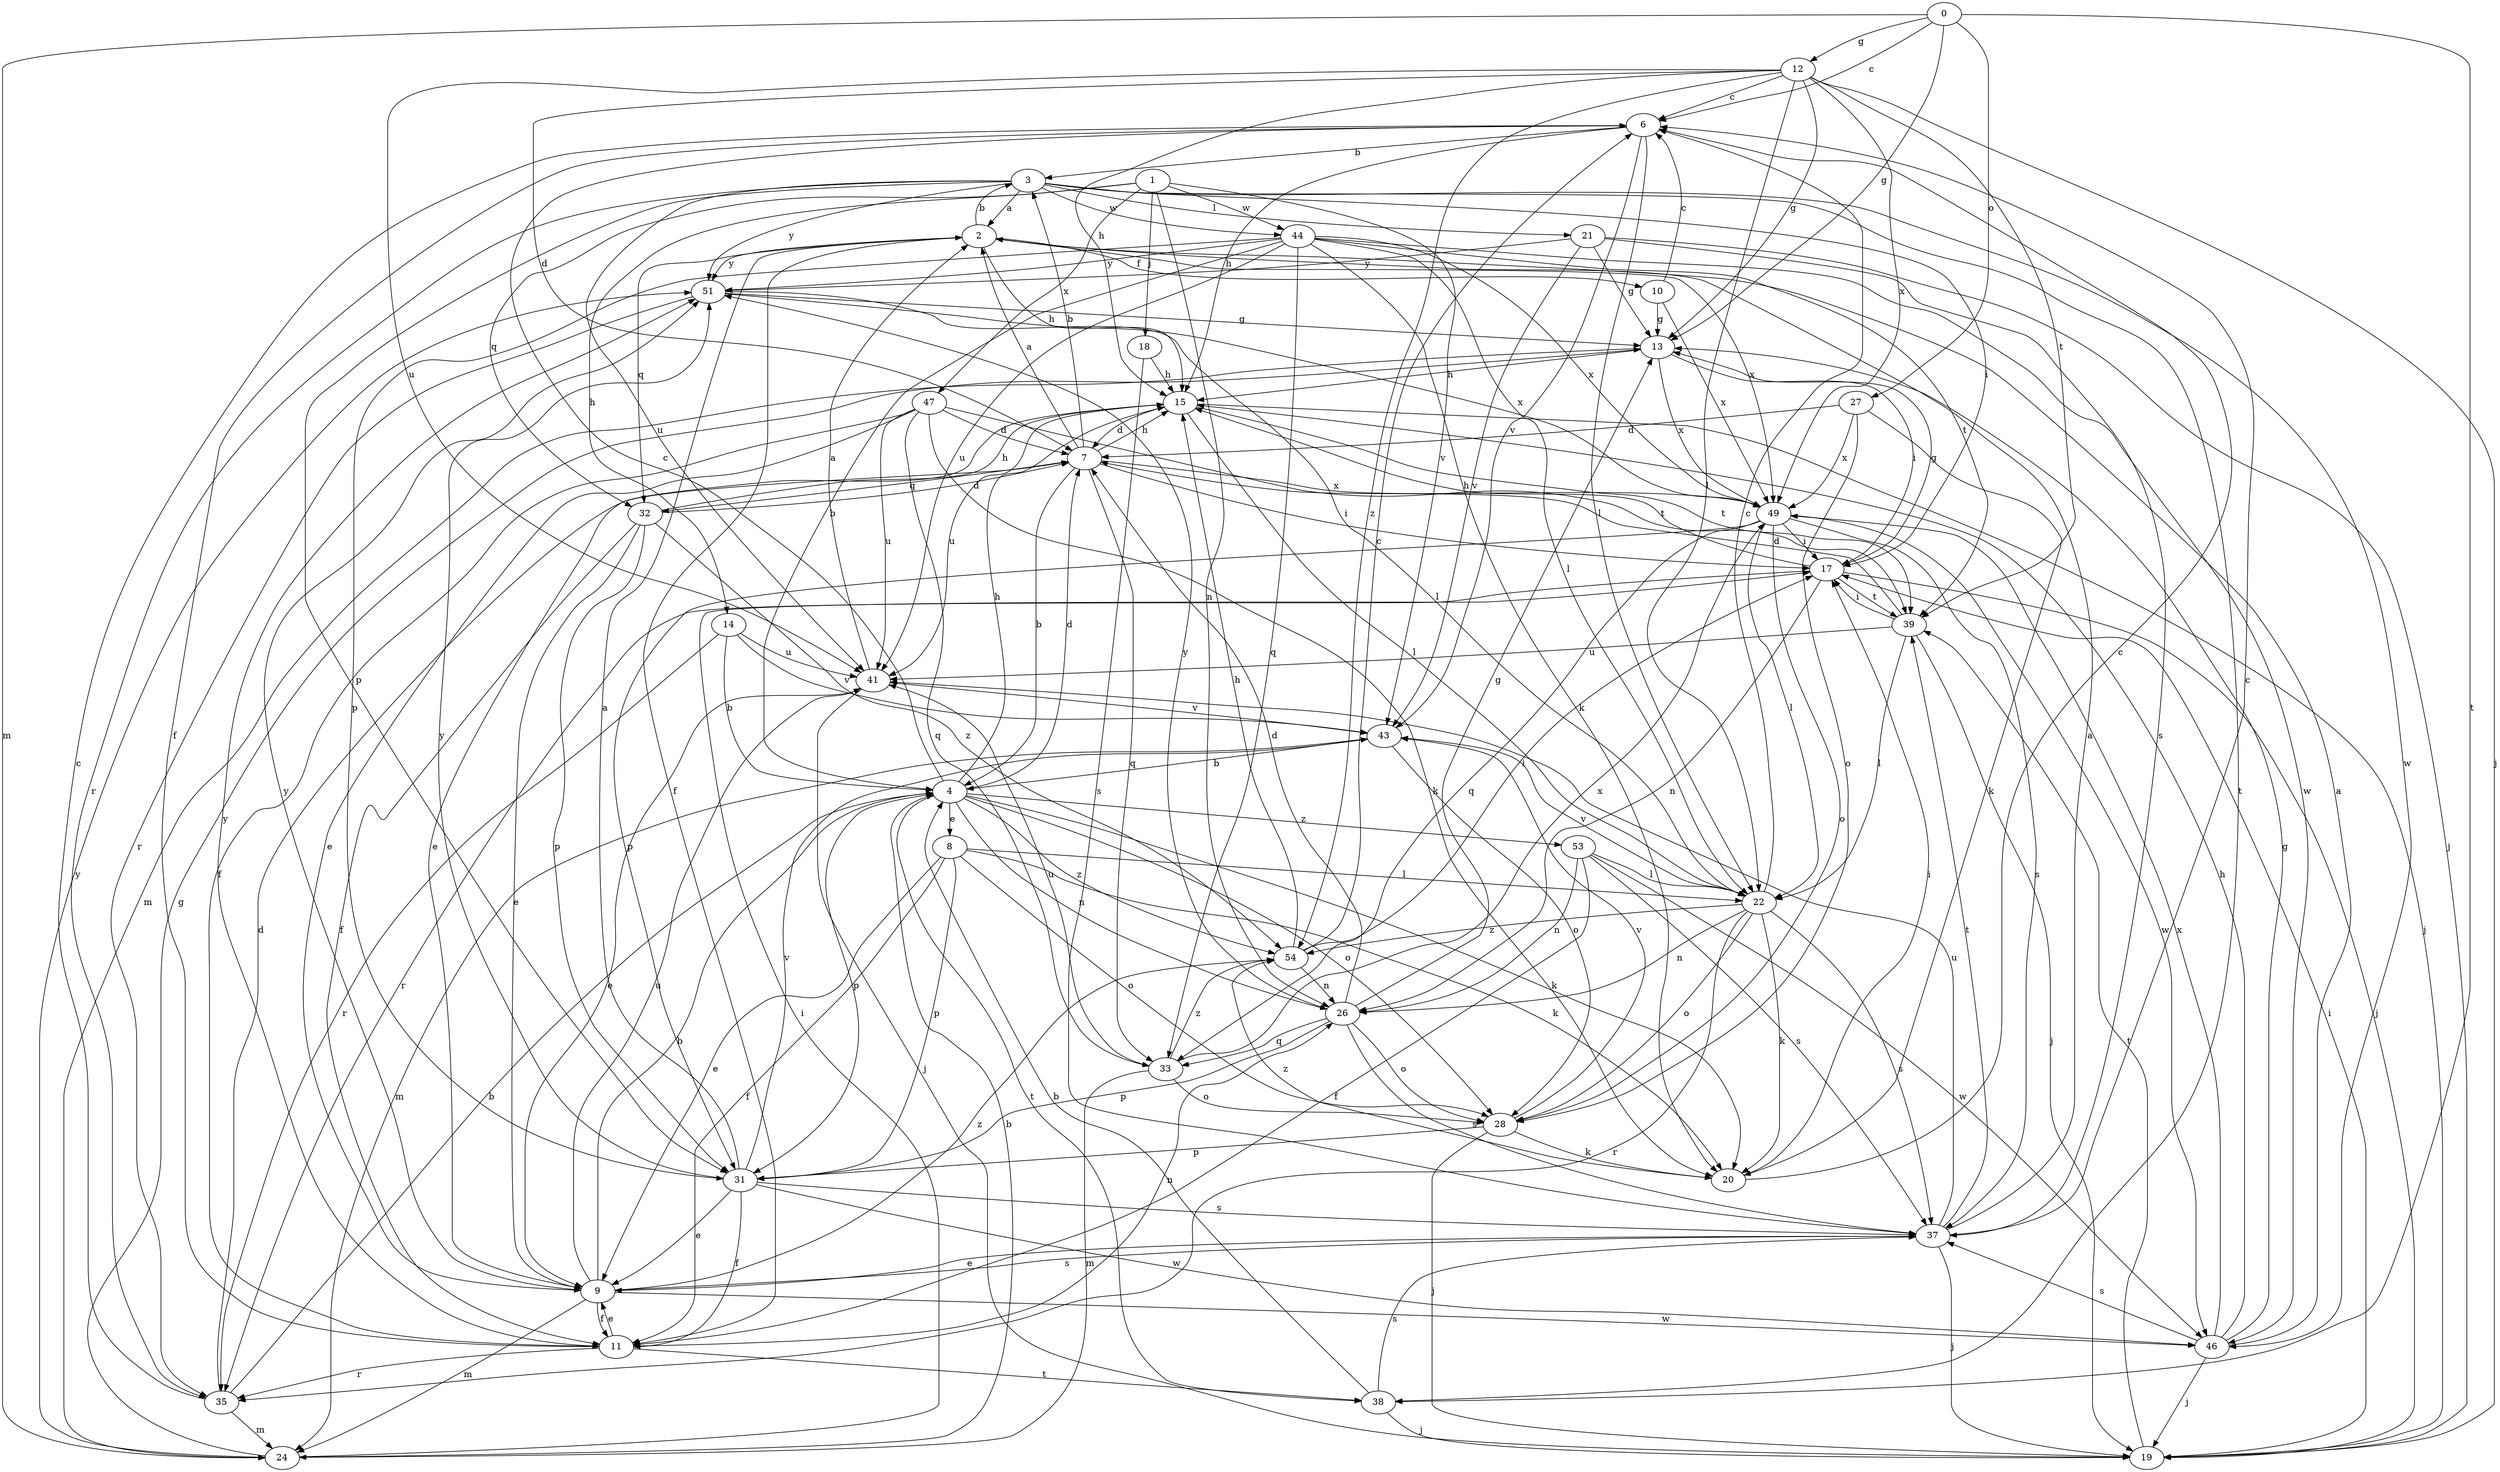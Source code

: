 strict digraph  {
0;
1;
2;
3;
4;
6;
7;
8;
9;
10;
11;
12;
13;
14;
15;
17;
18;
19;
20;
21;
22;
24;
26;
27;
28;
31;
32;
33;
35;
37;
38;
39;
41;
43;
44;
46;
47;
49;
51;
53;
54;
0 -> 6  [label=c];
0 -> 12  [label=g];
0 -> 13  [label=g];
0 -> 24  [label=m];
0 -> 27  [label=o];
0 -> 38  [label=t];
1 -> 14  [label=h];
1 -> 18  [label=j];
1 -> 26  [label=n];
1 -> 32  [label=q];
1 -> 43  [label=v];
1 -> 44  [label=w];
1 -> 47  [label=x];
2 -> 3  [label=b];
2 -> 10  [label=f];
2 -> 11  [label=f];
2 -> 15  [label=h];
2 -> 32  [label=q];
2 -> 49  [label=x];
2 -> 51  [label=y];
3 -> 2  [label=a];
3 -> 17  [label=i];
3 -> 21  [label=l];
3 -> 31  [label=p];
3 -> 35  [label=r];
3 -> 38  [label=t];
3 -> 41  [label=u];
3 -> 44  [label=w];
3 -> 46  [label=w];
3 -> 51  [label=y];
4 -> 6  [label=c];
4 -> 7  [label=d];
4 -> 8  [label=e];
4 -> 15  [label=h];
4 -> 20  [label=k];
4 -> 26  [label=n];
4 -> 28  [label=o];
4 -> 31  [label=p];
4 -> 38  [label=t];
4 -> 53  [label=z];
4 -> 54  [label=z];
6 -> 3  [label=b];
6 -> 11  [label=f];
6 -> 15  [label=h];
6 -> 22  [label=l];
6 -> 43  [label=v];
7 -> 2  [label=a];
7 -> 3  [label=b];
7 -> 4  [label=b];
7 -> 15  [label=h];
7 -> 17  [label=i];
7 -> 32  [label=q];
7 -> 33  [label=q];
7 -> 49  [label=x];
8 -> 9  [label=e];
8 -> 11  [label=f];
8 -> 20  [label=k];
8 -> 22  [label=l];
8 -> 28  [label=o];
8 -> 31  [label=p];
9 -> 4  [label=b];
9 -> 11  [label=f];
9 -> 24  [label=m];
9 -> 37  [label=s];
9 -> 41  [label=u];
9 -> 46  [label=w];
9 -> 51  [label=y];
9 -> 54  [label=z];
10 -> 6  [label=c];
10 -> 13  [label=g];
10 -> 49  [label=x];
11 -> 9  [label=e];
11 -> 26  [label=n];
11 -> 35  [label=r];
11 -> 38  [label=t];
11 -> 51  [label=y];
12 -> 6  [label=c];
12 -> 7  [label=d];
12 -> 13  [label=g];
12 -> 15  [label=h];
12 -> 19  [label=j];
12 -> 22  [label=l];
12 -> 39  [label=t];
12 -> 41  [label=u];
12 -> 49  [label=x];
12 -> 54  [label=z];
13 -> 15  [label=h];
13 -> 17  [label=i];
13 -> 24  [label=m];
13 -> 49  [label=x];
14 -> 4  [label=b];
14 -> 35  [label=r];
14 -> 41  [label=u];
14 -> 43  [label=v];
15 -> 7  [label=d];
15 -> 9  [label=e];
15 -> 19  [label=j];
15 -> 22  [label=l];
15 -> 39  [label=t];
15 -> 41  [label=u];
17 -> 13  [label=g];
17 -> 15  [label=h];
17 -> 19  [label=j];
17 -> 26  [label=n];
17 -> 35  [label=r];
17 -> 39  [label=t];
18 -> 15  [label=h];
18 -> 37  [label=s];
19 -> 17  [label=i];
19 -> 39  [label=t];
20 -> 6  [label=c];
20 -> 17  [label=i];
20 -> 54  [label=z];
21 -> 13  [label=g];
21 -> 19  [label=j];
21 -> 37  [label=s];
21 -> 43  [label=v];
21 -> 51  [label=y];
22 -> 6  [label=c];
22 -> 20  [label=k];
22 -> 26  [label=n];
22 -> 28  [label=o];
22 -> 35  [label=r];
22 -> 37  [label=s];
22 -> 43  [label=v];
22 -> 54  [label=z];
24 -> 4  [label=b];
24 -> 13  [label=g];
24 -> 17  [label=i];
24 -> 51  [label=y];
26 -> 7  [label=d];
26 -> 13  [label=g];
26 -> 28  [label=o];
26 -> 31  [label=p];
26 -> 33  [label=q];
26 -> 37  [label=s];
26 -> 51  [label=y];
27 -> 7  [label=d];
27 -> 20  [label=k];
27 -> 28  [label=o];
27 -> 49  [label=x];
28 -> 19  [label=j];
28 -> 20  [label=k];
28 -> 31  [label=p];
28 -> 43  [label=v];
31 -> 2  [label=a];
31 -> 9  [label=e];
31 -> 11  [label=f];
31 -> 37  [label=s];
31 -> 43  [label=v];
31 -> 46  [label=w];
31 -> 51  [label=y];
32 -> 7  [label=d];
32 -> 9  [label=e];
32 -> 11  [label=f];
32 -> 15  [label=h];
32 -> 31  [label=p];
32 -> 54  [label=z];
33 -> 24  [label=m];
33 -> 28  [label=o];
33 -> 41  [label=u];
33 -> 49  [label=x];
33 -> 54  [label=z];
35 -> 4  [label=b];
35 -> 6  [label=c];
35 -> 7  [label=d];
35 -> 24  [label=m];
37 -> 2  [label=a];
37 -> 6  [label=c];
37 -> 9  [label=e];
37 -> 19  [label=j];
37 -> 39  [label=t];
37 -> 41  [label=u];
38 -> 4  [label=b];
38 -> 19  [label=j];
38 -> 37  [label=s];
39 -> 7  [label=d];
39 -> 17  [label=i];
39 -> 19  [label=j];
39 -> 22  [label=l];
39 -> 41  [label=u];
41 -> 2  [label=a];
41 -> 9  [label=e];
41 -> 19  [label=j];
41 -> 43  [label=v];
43 -> 4  [label=b];
43 -> 24  [label=m];
43 -> 28  [label=o];
44 -> 4  [label=b];
44 -> 20  [label=k];
44 -> 22  [label=l];
44 -> 31  [label=p];
44 -> 33  [label=q];
44 -> 39  [label=t];
44 -> 41  [label=u];
44 -> 46  [label=w];
44 -> 49  [label=x];
44 -> 51  [label=y];
46 -> 2  [label=a];
46 -> 13  [label=g];
46 -> 15  [label=h];
46 -> 19  [label=j];
46 -> 37  [label=s];
46 -> 49  [label=x];
47 -> 7  [label=d];
47 -> 9  [label=e];
47 -> 11  [label=f];
47 -> 20  [label=k];
47 -> 33  [label=q];
47 -> 39  [label=t];
47 -> 41  [label=u];
49 -> 17  [label=i];
49 -> 22  [label=l];
49 -> 28  [label=o];
49 -> 31  [label=p];
49 -> 33  [label=q];
49 -> 37  [label=s];
49 -> 46  [label=w];
51 -> 13  [label=g];
51 -> 22  [label=l];
51 -> 35  [label=r];
51 -> 49  [label=x];
53 -> 11  [label=f];
53 -> 22  [label=l];
53 -> 26  [label=n];
53 -> 37  [label=s];
53 -> 46  [label=w];
54 -> 6  [label=c];
54 -> 15  [label=h];
54 -> 17  [label=i];
54 -> 26  [label=n];
}
